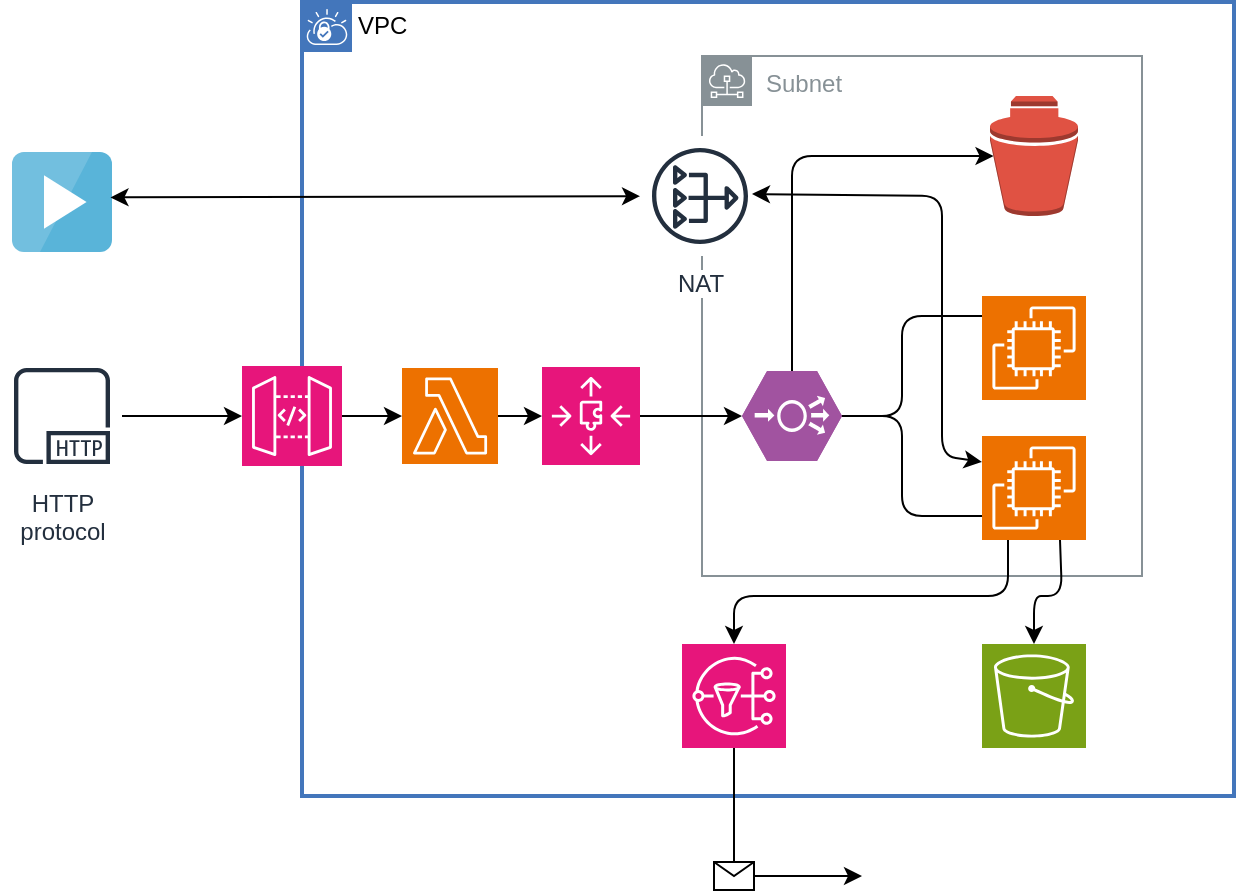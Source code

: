 <mxfile version="24.7.17">
  <diagram name="Página-1" id="SHzega7YgOfOrknnlG9c">
    <mxGraphModel dx="1434" dy="836" grid="1" gridSize="10" guides="1" tooltips="1" connect="1" arrows="1" fold="1" page="1" pageScale="1" pageWidth="827" pageHeight="1169" math="0" shadow="0">
      <root>
        <mxCell id="0" />
        <mxCell id="1" parent="0" />
        <mxCell id="ZPoAsINGIN8y0a9OSrKp-18" value="VPC" style="shape=mxgraph.ibm.box;prType=vpc;fontStyle=0;verticalAlign=top;align=left;spacingLeft=32;spacingTop=4;fillColor=none;rounded=0;whiteSpace=wrap;html=1;strokeColor=#4376BB;strokeWidth=2;dashed=0;container=1;spacing=-4;collapsible=0;expand=0;recursiveResize=0;" vertex="1" parent="1">
          <mxGeometry x="260" y="83" width="466" height="397" as="geometry" />
        </mxCell>
        <mxCell id="ZPoAsINGIN8y0a9OSrKp-1" value="HTTP&#xa;protocol" style="sketch=0;outlineConnect=0;fontColor=#232F3E;gradientColor=none;strokeColor=#232F3E;fillColor=#ffffff;dashed=0;verticalLabelPosition=bottom;verticalAlign=top;align=center;html=1;fontSize=12;fontStyle=0;aspect=fixed;shape=mxgraph.aws4.resourceIcon;resIcon=mxgraph.aws4.http_protocol;" vertex="1" parent="1">
          <mxGeometry x="110" y="260" width="60" height="60" as="geometry" />
        </mxCell>
        <mxCell id="ZPoAsINGIN8y0a9OSrKp-2" value="" style="sketch=0;points=[[0,0,0],[0.25,0,0],[0.5,0,0],[0.75,0,0],[1,0,0],[0,1,0],[0.25,1,0],[0.5,1,0],[0.75,1,0],[1,1,0],[0,0.25,0],[0,0.5,0],[0,0.75,0],[1,0.25,0],[1,0.5,0],[1,0.75,0]];outlineConnect=0;fontColor=#232F3E;fillColor=#ED7100;strokeColor=#ffffff;dashed=0;verticalLabelPosition=bottom;verticalAlign=top;align=center;html=1;fontSize=12;fontStyle=0;aspect=fixed;shape=mxgraph.aws4.resourceIcon;resIcon=mxgraph.aws4.lambda;" vertex="1" parent="1">
          <mxGeometry x="310" y="266" width="48" height="48" as="geometry" />
        </mxCell>
        <mxCell id="ZPoAsINGIN8y0a9OSrKp-3" value="" style="sketch=0;points=[[0,0,0],[0.25,0,0],[0.5,0,0],[0.75,0,0],[1,0,0],[0,1,0],[0.25,1,0],[0.5,1,0],[0.75,1,0],[1,1,0],[0,0.25,0],[0,0.5,0],[0,0.75,0],[1,0.25,0],[1,0.5,0],[1,0.75,0]];points=[[0,0,0],[0.25,0,0],[0.5,0,0],[0.75,0,0],[1,0,0],[0,1,0],[0.25,1,0],[0.5,1,0],[0.75,1,0],[1,1,0],[0,0.25,0],[0,0.5,0],[0,0.75,0],[1,0.25,0],[1,0.5,0],[1,0.75,0]];outlineConnect=0;fontColor=#232F3E;fillColor=#E7157B;strokeColor=#ffffff;dashed=0;verticalLabelPosition=bottom;verticalAlign=top;align=center;html=1;fontSize=12;fontStyle=0;aspect=fixed;shape=mxgraph.aws4.resourceIcon;resIcon=mxgraph.aws4.application_auto_scaling;" vertex="1" parent="1">
          <mxGeometry x="380" y="265.5" width="49" height="49" as="geometry" />
        </mxCell>
        <mxCell id="ZPoAsINGIN8y0a9OSrKp-5" value="" style="sketch=0;points=[[0,0,0],[0.25,0,0],[0.5,0,0],[0.75,0,0],[1,0,0],[0,1,0],[0.25,1,0],[0.5,1,0],[0.75,1,0],[1,1,0],[0,0.25,0],[0,0.5,0],[0,0.75,0],[1,0.25,0],[1,0.5,0],[1,0.75,0]];outlineConnect=0;fontColor=#232F3E;fillColor=#ED7100;strokeColor=#ffffff;dashed=0;verticalLabelPosition=bottom;verticalAlign=top;align=center;html=1;fontSize=12;fontStyle=0;aspect=fixed;shape=mxgraph.aws4.resourceIcon;resIcon=mxgraph.aws4.ec2;" vertex="1" parent="1">
          <mxGeometry x="600" y="230" width="52" height="52" as="geometry" />
        </mxCell>
        <mxCell id="ZPoAsINGIN8y0a9OSrKp-6" value="" style="sketch=0;points=[[0,0,0],[0.25,0,0],[0.5,0,0],[0.75,0,0],[1,0,0],[0,1,0],[0.25,1,0],[0.5,1,0],[0.75,1,0],[1,1,0],[0,0.25,0],[0,0.5,0],[0,0.75,0],[1,0.25,0],[1,0.5,0],[1,0.75,0]];outlineConnect=0;fontColor=#232F3E;fillColor=#ED7100;strokeColor=#ffffff;dashed=0;verticalLabelPosition=bottom;verticalAlign=top;align=center;html=1;fontSize=12;fontStyle=0;aspect=fixed;shape=mxgraph.aws4.resourceIcon;resIcon=mxgraph.aws4.ec2;" vertex="1" parent="1">
          <mxGeometry x="600" y="300" width="52" height="52" as="geometry" />
        </mxCell>
        <mxCell id="ZPoAsINGIN8y0a9OSrKp-7" value="" style="shape=curlyBracket;whiteSpace=wrap;html=1;rounded=1;labelPosition=left;verticalLabelPosition=middle;align=right;verticalAlign=middle;" vertex="1" parent="1">
          <mxGeometry x="520" y="240" width="80" height="100" as="geometry" />
        </mxCell>
        <mxCell id="ZPoAsINGIN8y0a9OSrKp-4" value="" style="verticalLabelPosition=bottom;sketch=0;html=1;fillColor=#A153A0;strokeColor=#ffffff;verticalAlign=top;align=center;points=[[0,0.5,0],[0.125,0.25,0],[0.25,0,0],[0.5,0,0],[0.75,0,0],[0.875,0.25,0],[1,0.5,0],[0.875,0.75,0],[0.75,1,0],[0.5,1,0],[0.125,0.75,0]];pointerEvents=1;shape=mxgraph.cisco_safe.compositeIcon;bgIcon=mxgraph.cisco_safe.design.blank_device;resIcon=mxgraph.cisco_safe.design.load_balancer;" vertex="1" parent="1">
          <mxGeometry x="480" y="267.5" width="50" height="45" as="geometry" />
        </mxCell>
        <mxCell id="ZPoAsINGIN8y0a9OSrKp-8" value="" style="outlineConnect=0;dashed=0;verticalLabelPosition=bottom;verticalAlign=top;align=center;html=1;shape=mxgraph.aws3.snapshot;fillColor=#E05243;gradientColor=none;" vertex="1" parent="1">
          <mxGeometry x="604" y="130" width="44" height="60" as="geometry" />
        </mxCell>
        <mxCell id="ZPoAsINGIN8y0a9OSrKp-9" value="" style="endArrow=classic;html=1;rounded=1;entryX=0.04;entryY=0.5;entryDx=0;entryDy=0;entryPerimeter=0;curved=0;exitX=0.5;exitY=0;exitDx=0;exitDy=0;exitPerimeter=0;" edge="1" parent="1" source="ZPoAsINGIN8y0a9OSrKp-4" target="ZPoAsINGIN8y0a9OSrKp-8">
          <mxGeometry width="50" height="50" relative="1" as="geometry">
            <mxPoint x="500" y="350" as="sourcePoint" />
            <mxPoint x="680" y="380" as="targetPoint" />
            <Array as="points">
              <mxPoint x="505" y="160" />
            </Array>
          </mxGeometry>
        </mxCell>
        <mxCell id="ZPoAsINGIN8y0a9OSrKp-10" value="" style="image;sketch=0;aspect=fixed;html=1;points=[];align=center;fontSize=12;image=img/lib/mscae/Media_On_Demand.svg;" vertex="1" parent="1">
          <mxGeometry x="115" y="158" width="50" height="50" as="geometry" />
        </mxCell>
        <mxCell id="ZPoAsINGIN8y0a9OSrKp-11" value="" style="sketch=0;points=[[0,0,0],[0.25,0,0],[0.5,0,0],[0.75,0,0],[1,0,0],[0,1,0],[0.25,1,0],[0.5,1,0],[0.75,1,0],[1,1,0],[0,0.25,0],[0,0.5,0],[0,0.75,0],[1,0.25,0],[1,0.5,0],[1,0.75,0]];outlineConnect=0;fontColor=#232F3E;fillColor=#E7157B;strokeColor=#ffffff;dashed=0;verticalLabelPosition=bottom;verticalAlign=top;align=center;html=1;fontSize=12;fontStyle=0;aspect=fixed;shape=mxgraph.aws4.resourceIcon;resIcon=mxgraph.aws4.sns;" vertex="1" parent="1">
          <mxGeometry x="450" y="404" width="52" height="52" as="geometry" />
        </mxCell>
        <mxCell id="ZPoAsINGIN8y0a9OSrKp-12" value="" style="sketch=0;points=[[0,0,0],[0.25,0,0],[0.5,0,0],[0.75,0,0],[1,0,0],[0,1,0],[0.25,1,0],[0.5,1,0],[0.75,1,0],[1,1,0],[0,0.25,0],[0,0.5,0],[0,0.75,0],[1,0.25,0],[1,0.5,0],[1,0.75,0]];outlineConnect=0;fontColor=#232F3E;fillColor=#7AA116;strokeColor=#ffffff;dashed=0;verticalLabelPosition=bottom;verticalAlign=top;align=center;html=1;fontSize=12;fontStyle=0;aspect=fixed;shape=mxgraph.aws4.resourceIcon;resIcon=mxgraph.aws4.s3;" vertex="1" parent="1">
          <mxGeometry x="600" y="404" width="52" height="52" as="geometry" />
        </mxCell>
        <mxCell id="ZPoAsINGIN8y0a9OSrKp-14" value="" style="endArrow=classic;html=1;rounded=0;exitX=0.5;exitY=1;exitDx=0;exitDy=0;exitPerimeter=0;" edge="1" parent="1" source="ZPoAsINGIN8y0a9OSrKp-11">
          <mxGeometry relative="1" as="geometry">
            <mxPoint x="410" y="550" as="sourcePoint" />
            <mxPoint x="540" y="520" as="targetPoint" />
            <Array as="points">
              <mxPoint x="476" y="520" />
            </Array>
          </mxGeometry>
        </mxCell>
        <mxCell id="ZPoAsINGIN8y0a9OSrKp-15" value="" style="shape=message;html=1;outlineConnect=0;" vertex="1" parent="ZPoAsINGIN8y0a9OSrKp-14">
          <mxGeometry width="20" height="14" relative="1" as="geometry">
            <mxPoint x="-10" y="-7" as="offset" />
          </mxGeometry>
        </mxCell>
        <mxCell id="ZPoAsINGIN8y0a9OSrKp-16" value="" style="sketch=0;points=[[0,0,0],[0.25,0,0],[0.5,0,0],[0.75,0,0],[1,0,0],[0,1,0],[0.25,1,0],[0.5,1,0],[0.75,1,0],[1,1,0],[0,0.25,0],[0,0.5,0],[0,0.75,0],[1,0.25,0],[1,0.5,0],[1,0.75,0]];outlineConnect=0;fontColor=#232F3E;fillColor=#E7157B;strokeColor=#ffffff;dashed=0;verticalLabelPosition=bottom;verticalAlign=top;align=center;html=1;fontSize=12;fontStyle=0;aspect=fixed;shape=mxgraph.aws4.resourceIcon;resIcon=mxgraph.aws4.api_gateway;" vertex="1" parent="1">
          <mxGeometry x="230" y="265" width="50" height="50" as="geometry" />
        </mxCell>
        <mxCell id="ZPoAsINGIN8y0a9OSrKp-19" value="Subnet" style="sketch=0;outlineConnect=0;gradientColor=none;html=1;whiteSpace=wrap;fontSize=12;fontStyle=0;shape=mxgraph.aws4.group;grIcon=mxgraph.aws4.group_subnet;strokeColor=#879196;fillColor=none;verticalAlign=top;align=left;spacingLeft=30;fontColor=#879196;dashed=0;" vertex="1" parent="1">
          <mxGeometry x="460" y="110" width="220" height="260" as="geometry" />
        </mxCell>
        <mxCell id="ZPoAsINGIN8y0a9OSrKp-23" value="" style="endArrow=classic;html=1;rounded=1;entryX=0.5;entryY=0;entryDx=0;entryDy=0;entryPerimeter=0;exitX=0.75;exitY=1;exitDx=0;exitDy=0;exitPerimeter=0;curved=0;" edge="1" parent="1" source="ZPoAsINGIN8y0a9OSrKp-6" target="ZPoAsINGIN8y0a9OSrKp-12">
          <mxGeometry width="50" height="50" relative="1" as="geometry">
            <mxPoint x="460" y="440" as="sourcePoint" />
            <mxPoint x="510" y="390" as="targetPoint" />
            <Array as="points">
              <mxPoint x="640" y="380" />
              <mxPoint x="626" y="380" />
            </Array>
          </mxGeometry>
        </mxCell>
        <mxCell id="ZPoAsINGIN8y0a9OSrKp-24" value="" style="endArrow=classic;html=1;rounded=1;entryX=0.5;entryY=0;entryDx=0;entryDy=0;entryPerimeter=0;exitX=0.25;exitY=1;exitDx=0;exitDy=0;exitPerimeter=0;curved=0;" edge="1" parent="1" source="ZPoAsINGIN8y0a9OSrKp-6" target="ZPoAsINGIN8y0a9OSrKp-11">
          <mxGeometry width="50" height="50" relative="1" as="geometry">
            <mxPoint x="511" y="340" as="sourcePoint" />
            <mxPoint x="498" y="392" as="targetPoint" />
            <Array as="points">
              <mxPoint x="613" y="380" />
              <mxPoint x="476" y="380" />
            </Array>
          </mxGeometry>
        </mxCell>
        <mxCell id="ZPoAsINGIN8y0a9OSrKp-26" value="&lt;span style=&quot;background-color: rgb(255, 255, 255);&quot;&gt;NAT&lt;/span&gt;" style="sketch=0;outlineConnect=0;fontColor=#232F3E;gradientColor=none;strokeColor=#232F3E;fillColor=#ffffff;dashed=0;verticalLabelPosition=bottom;verticalAlign=top;align=center;html=1;fontSize=12;fontStyle=0;aspect=fixed;shape=mxgraph.aws4.resourceIcon;resIcon=mxgraph.aws4.nat_gateway;" vertex="1" parent="1">
          <mxGeometry x="429" y="150" width="60" height="60" as="geometry" />
        </mxCell>
        <mxCell id="ZPoAsINGIN8y0a9OSrKp-29" value="" style="endArrow=classic;html=1;rounded=0;entryX=0;entryY=0.5;entryDx=0;entryDy=0;entryPerimeter=0;" edge="1" parent="1" source="ZPoAsINGIN8y0a9OSrKp-1" target="ZPoAsINGIN8y0a9OSrKp-16">
          <mxGeometry width="50" height="50" relative="1" as="geometry">
            <mxPoint x="170" y="240" as="sourcePoint" />
            <mxPoint x="470" y="230" as="targetPoint" />
          </mxGeometry>
        </mxCell>
        <mxCell id="ZPoAsINGIN8y0a9OSrKp-30" value="" style="endArrow=classic;html=1;rounded=0;exitX=1;exitY=0.5;exitDx=0;exitDy=0;exitPerimeter=0;entryX=0;entryY=0.5;entryDx=0;entryDy=0;entryPerimeter=0;" edge="1" parent="1" source="ZPoAsINGIN8y0a9OSrKp-16" target="ZPoAsINGIN8y0a9OSrKp-2">
          <mxGeometry width="50" height="50" relative="1" as="geometry">
            <mxPoint x="350" y="280" as="sourcePoint" />
            <mxPoint x="400" y="230" as="targetPoint" />
          </mxGeometry>
        </mxCell>
        <mxCell id="ZPoAsINGIN8y0a9OSrKp-31" value="" style="endArrow=classic;html=1;rounded=0;exitX=1;exitY=0.5;exitDx=0;exitDy=0;exitPerimeter=0;entryX=0;entryY=0.5;entryDx=0;entryDy=0;entryPerimeter=0;" edge="1" parent="1" source="ZPoAsINGIN8y0a9OSrKp-2" target="ZPoAsINGIN8y0a9OSrKp-3">
          <mxGeometry width="50" height="50" relative="1" as="geometry">
            <mxPoint x="350" y="280" as="sourcePoint" />
            <mxPoint x="400" y="230" as="targetPoint" />
          </mxGeometry>
        </mxCell>
        <mxCell id="ZPoAsINGIN8y0a9OSrKp-32" value="" style="endArrow=classic;html=1;rounded=0;entryX=0;entryY=0.5;entryDx=0;entryDy=0;entryPerimeter=0;exitX=1;exitY=0.5;exitDx=0;exitDy=0;exitPerimeter=0;" edge="1" parent="1" source="ZPoAsINGIN8y0a9OSrKp-3" target="ZPoAsINGIN8y0a9OSrKp-4">
          <mxGeometry width="50" height="50" relative="1" as="geometry">
            <mxPoint x="350" y="280" as="sourcePoint" />
            <mxPoint x="380" y="350" as="targetPoint" />
          </mxGeometry>
        </mxCell>
        <mxCell id="ZPoAsINGIN8y0a9OSrKp-35" value="" style="endArrow=classic;startArrow=classic;html=1;rounded=1;entryX=0;entryY=0.25;entryDx=0;entryDy=0;entryPerimeter=0;curved=0;" edge="1" parent="1" target="ZPoAsINGIN8y0a9OSrKp-6">
          <mxGeometry width="50" height="50" relative="1" as="geometry">
            <mxPoint x="485" y="179" as="sourcePoint" />
            <mxPoint x="370" y="160" as="targetPoint" />
            <Array as="points">
              <mxPoint x="580" y="180" />
              <mxPoint x="580" y="310" />
            </Array>
          </mxGeometry>
        </mxCell>
        <mxCell id="ZPoAsINGIN8y0a9OSrKp-37" value="" style="endArrow=classic;startArrow=classic;html=1;rounded=0;exitX=0.985;exitY=0.454;exitDx=0;exitDy=0;exitPerimeter=0;" edge="1" parent="1" source="ZPoAsINGIN8y0a9OSrKp-10" target="ZPoAsINGIN8y0a9OSrKp-26">
          <mxGeometry width="50" height="50" relative="1" as="geometry">
            <mxPoint x="350" y="250" as="sourcePoint" />
            <mxPoint x="400" y="200" as="targetPoint" />
          </mxGeometry>
        </mxCell>
      </root>
    </mxGraphModel>
  </diagram>
</mxfile>
